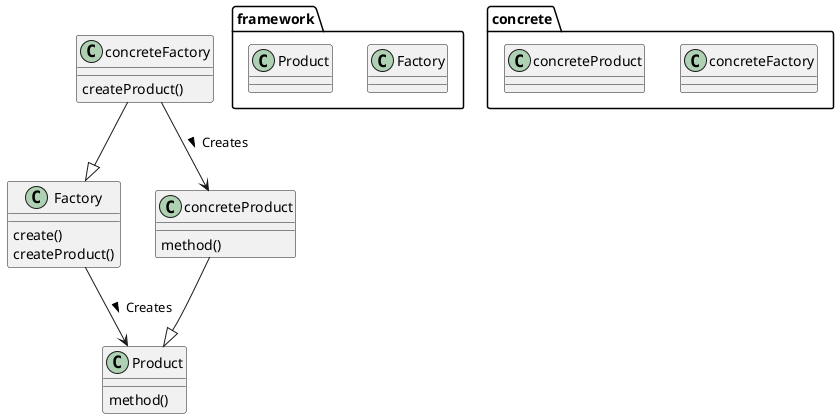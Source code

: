 @startuml

package framework {
  class Factory
  class Product
}

package concrete {
  class concreteFactory
  class concreteProduct
}

class Factory {
  create()
  createProduct()
}

class Product {
  method()
}

class concreteFactory {
  createProduct()
}

class concreteProduct {
  method()
}


Factory --> Product : Creates >
concreteFactory --> concreteProduct : Creates >
concreteFactory --|> Factory
concreteProduct --|> Product



@enduml